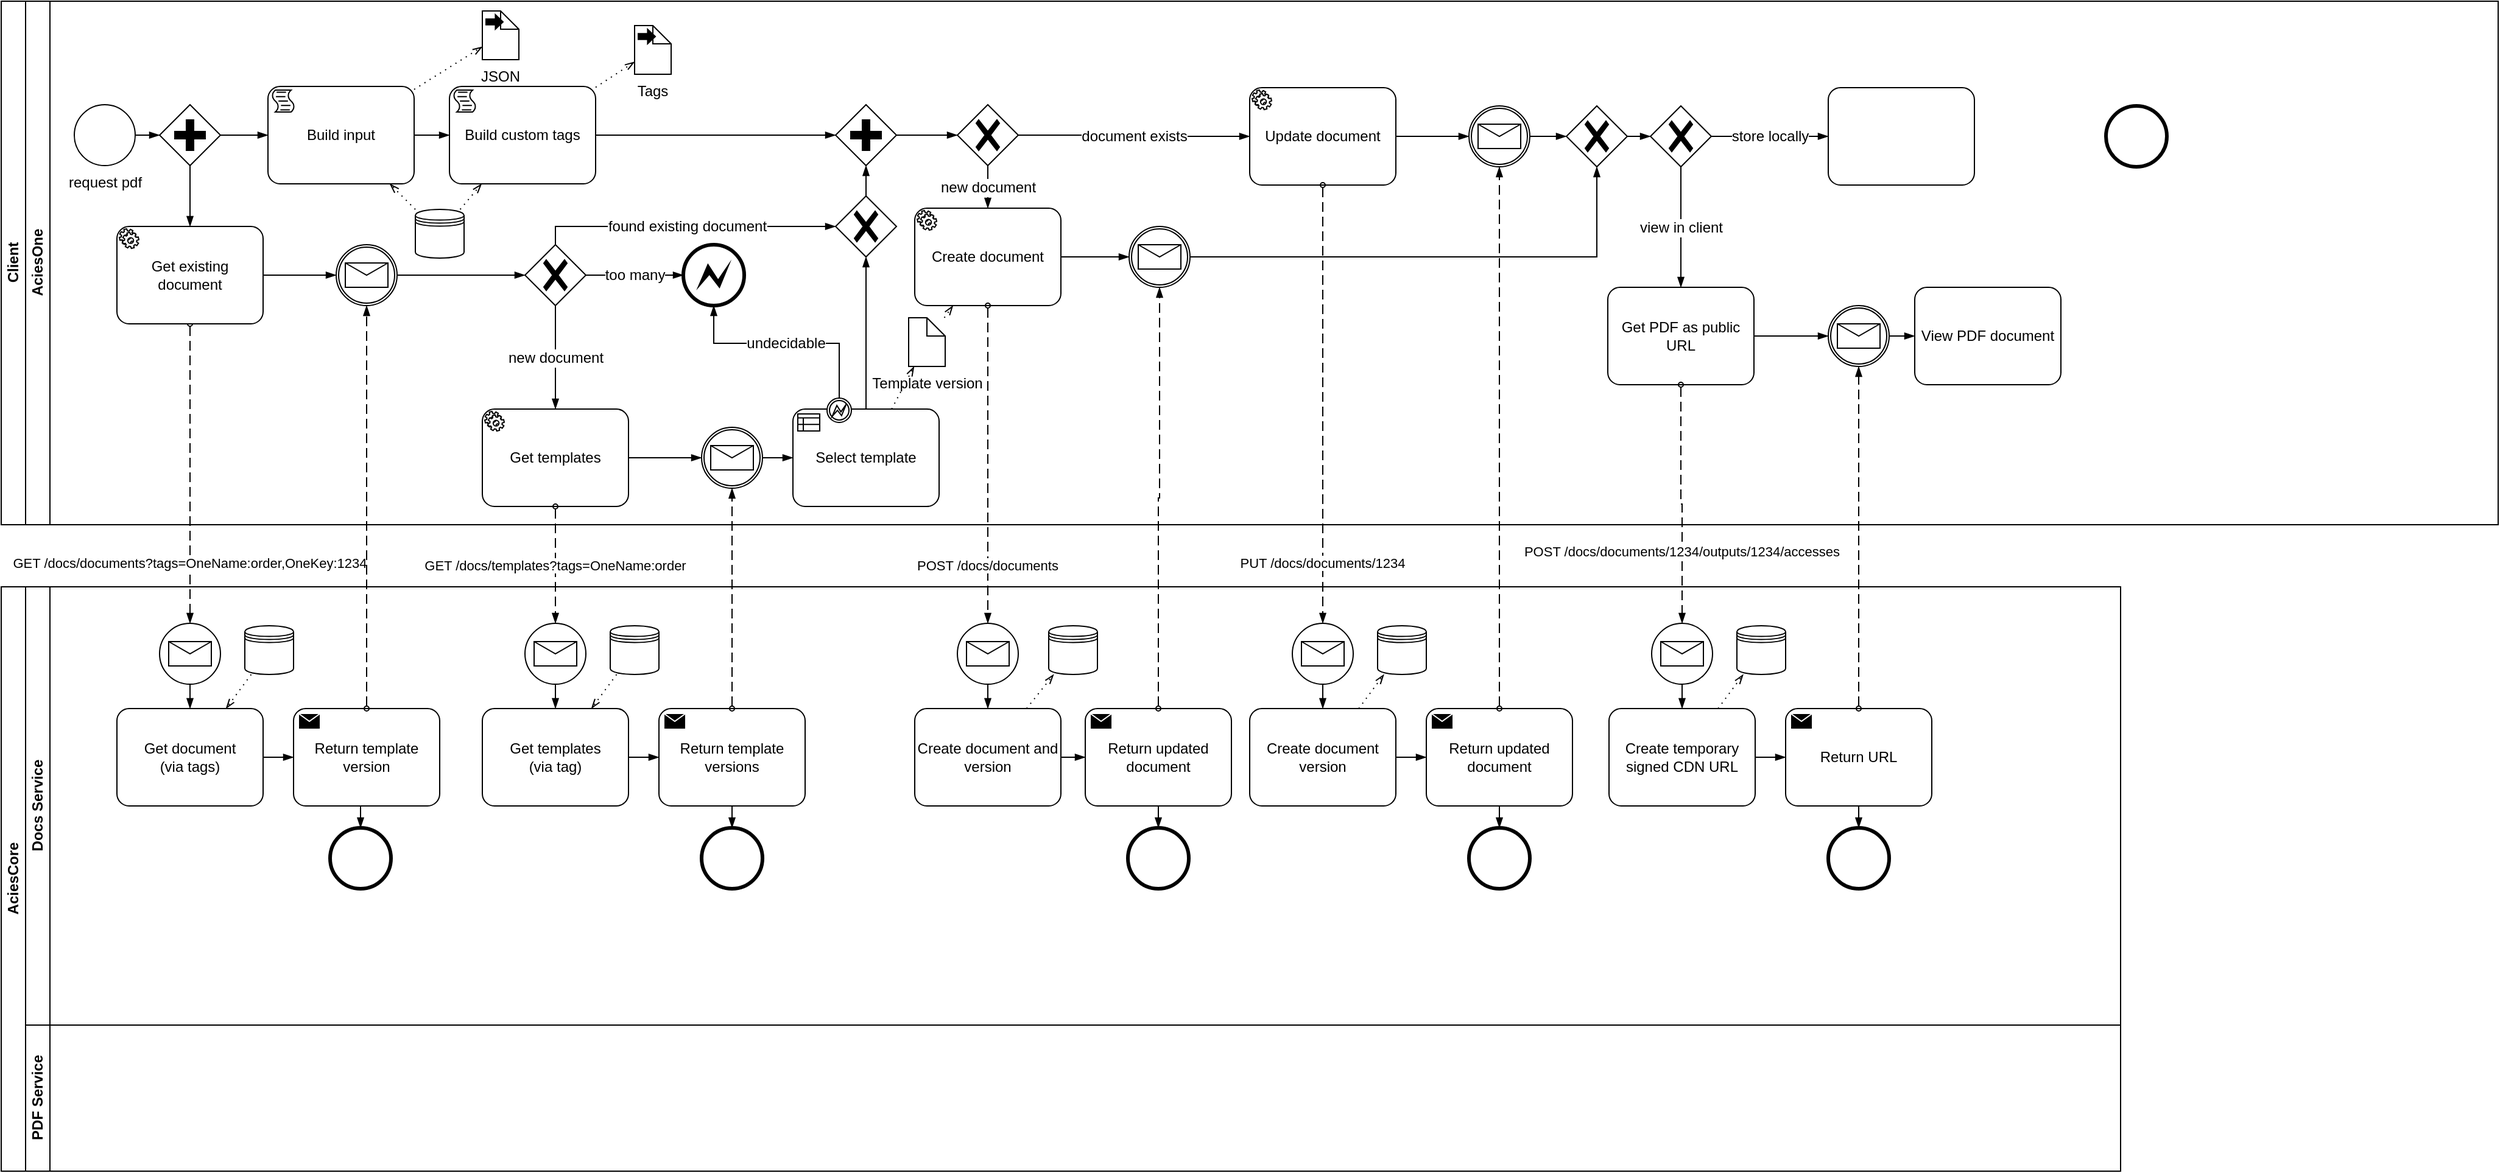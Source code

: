 <mxfile version="18.1.3" type="device"><diagram id="cOlRWntVWW5XGhyF84mM" name="Page-1"><mxGraphModel dx="823" dy="559" grid="1" gridSize="10" guides="1" tooltips="1" connect="1" arrows="1" fold="1" page="1" pageScale="1" pageWidth="1169" pageHeight="827" math="0" shadow="0"><root><mxCell id="0"/><mxCell id="1" parent="0"/><mxCell id="kASShhRzjXBNHO2ODLnz-1" value="Client" style="swimlane;html=1;childLayout=stackLayout;resizeParent=1;resizeParentMax=0;horizontal=0;startSize=20;horizontalStack=0;" parent="1" vertex="1"><mxGeometry x="160" y="29" width="2050" height="430" as="geometry"/></mxCell><mxCell id="kASShhRzjXBNHO2ODLnz-2" value="AciesOne" style="swimlane;html=1;startSize=20;horizontal=0;" parent="kASShhRzjXBNHO2ODLnz-1" vertex="1"><mxGeometry x="20" width="2030" height="430" as="geometry"/></mxCell><mxCell id="kASShhRzjXBNHO2ODLnz-5" value="request pdf" style="points=[[0.145,0.145,0],[0.5,0,0],[0.855,0.145,0],[1,0.5,0],[0.855,0.855,0],[0.5,1,0],[0.145,0.855,0],[0,0.5,0]];shape=mxgraph.bpmn.event;html=1;verticalLabelPosition=bottom;labelBackgroundColor=#ffffff;verticalAlign=top;align=center;perimeter=ellipsePerimeter;outlineConnect=0;aspect=fixed;outline=standard;symbol=general;" parent="kASShhRzjXBNHO2ODLnz-2" vertex="1"><mxGeometry x="40" y="85" width="50" height="50" as="geometry"/></mxCell><mxCell id="kASShhRzjXBNHO2ODLnz-6" value="Build input" style="points=[[0.25,0,0],[0.5,0,0],[0.75,0,0],[1,0.25,0],[1,0.5,0],[1,0.75,0],[0.75,1,0],[0.5,1,0],[0.25,1,0],[0,0.75,0],[0,0.5,0],[0,0.25,0]];shape=mxgraph.bpmn.task;whiteSpace=wrap;rectStyle=rounded;size=10;taskMarker=script;fontFamily=Helvetica;fontSize=12;fontColor=default;align=center;strokeColor=default;fillColor=default;" parent="kASShhRzjXBNHO2ODLnz-2" vertex="1"><mxGeometry x="199" y="70" width="120" height="80" as="geometry"/></mxCell><mxCell id="kASShhRzjXBNHO2ODLnz-7" value="" style="edgeStyle=elbowEdgeStyle;fontSize=12;html=1;endArrow=blockThin;endFill=1;rounded=0;" parent="kASShhRzjXBNHO2ODLnz-2" source="kASShhRzjXBNHO2ODLnz-5" target="kASShhRzjXBNHO2ODLnz-13" edge="1"><mxGeometry width="160" relative="1" as="geometry"><mxPoint x="250" y="200" as="sourcePoint"/><mxPoint x="410" y="200" as="targetPoint"/></mxGeometry></mxCell><mxCell id="kASShhRzjXBNHO2ODLnz-8" value="" style="shape=datastore;whiteSpace=wrap;html=1;labelPosition=center;verticalLabelPosition=bottom;align=center;verticalAlign=top;aspect=fixed;" parent="kASShhRzjXBNHO2ODLnz-2" vertex="1"><mxGeometry x="320" y="171" width="40" height="40" as="geometry"/></mxCell><mxCell id="kASShhRzjXBNHO2ODLnz-9" value="" style="fontSize=12;html=1;endFill=0;startFill=0;endSize=6;startSize=6;dashed=1;dashPattern=1 4;endArrow=openThin;startArrow=none;rounded=0;" parent="kASShhRzjXBNHO2ODLnz-2" source="kASShhRzjXBNHO2ODLnz-8" target="kASShhRzjXBNHO2ODLnz-6" edge="1"><mxGeometry width="160" relative="1" as="geometry"><mxPoint x="390" y="150" as="sourcePoint"/><mxPoint x="550" y="150" as="targetPoint"/></mxGeometry></mxCell><mxCell id="kASShhRzjXBNHO2ODLnz-10" value="JSON" style="shape=mxgraph.bpmn.data;labelPosition=center;verticalLabelPosition=bottom;align=center;verticalAlign=top;whiteSpace=wrap;size=15;html=1;bpmnTransferType=output;fontFamily=Helvetica;fontSize=12;fontColor=default;strokeColor=default;fillColor=default;" parent="kASShhRzjXBNHO2ODLnz-2" vertex="1"><mxGeometry x="375" y="8" width="30" height="40" as="geometry"/></mxCell><mxCell id="kASShhRzjXBNHO2ODLnz-11" value="" style="fontSize=12;html=1;endFill=0;startFill=0;endSize=6;startSize=6;dashed=1;dashPattern=1 4;endArrow=openThin;startArrow=none;rounded=0;" parent="kASShhRzjXBNHO2ODLnz-2" source="kASShhRzjXBNHO2ODLnz-6" target="kASShhRzjXBNHO2ODLnz-10" edge="1"><mxGeometry width="160" relative="1" as="geometry"><mxPoint x="390" y="150" as="sourcePoint"/><mxPoint x="550" y="150" as="targetPoint"/></mxGeometry></mxCell><mxCell id="kASShhRzjXBNHO2ODLnz-13" value="" style="points=[[0.25,0.25,0],[0.5,0,0],[0.75,0.25,0],[1,0.5,0],[0.75,0.75,0],[0.5,1,0],[0.25,0.75,0],[0,0.5,0]];shape=mxgraph.bpmn.gateway2;html=1;verticalLabelPosition=bottom;labelBackgroundColor=#ffffff;verticalAlign=top;align=center;perimeter=rhombusPerimeter;outlineConnect=0;outline=none;symbol=none;gwType=parallel;" parent="kASShhRzjXBNHO2ODLnz-2" vertex="1"><mxGeometry x="110" y="85" width="50" height="50" as="geometry"/></mxCell><mxCell id="kASShhRzjXBNHO2ODLnz-14" value="" style="edgeStyle=elbowEdgeStyle;fontSize=12;html=1;endArrow=blockThin;endFill=1;rounded=0;" parent="kASShhRzjXBNHO2ODLnz-2" source="kASShhRzjXBNHO2ODLnz-13" target="kASShhRzjXBNHO2ODLnz-6" edge="1"><mxGeometry width="160" relative="1" as="geometry"><mxPoint x="250" y="200" as="sourcePoint"/><mxPoint x="410" y="200" as="targetPoint"/></mxGeometry></mxCell><mxCell id="kASShhRzjXBNHO2ODLnz-25" value="" style="points=[[0.145,0.145,0],[0.5,0,0],[0.855,0.145,0],[1,0.5,0],[0.855,0.855,0],[0.5,1,0],[0.145,0.855,0],[0,0.5,0]];shape=mxgraph.bpmn.event;html=1;verticalLabelPosition=bottom;labelBackgroundColor=#ffffff;verticalAlign=top;align=center;perimeter=ellipsePerimeter;outlineConnect=0;aspect=fixed;outline=catching;symbol=message;" parent="kASShhRzjXBNHO2ODLnz-2" vertex="1"><mxGeometry x="255" y="200" width="50" height="50" as="geometry"/></mxCell><mxCell id="kASShhRzjXBNHO2ODLnz-38" value="" style="points=[[0.25,0.25,0],[0.5,0,0],[0.75,0.25,0],[1,0.5,0],[0.75,0.75,0],[0.5,1,0],[0.25,0.75,0],[0,0.5,0]];shape=mxgraph.bpmn.gateway2;html=1;verticalLabelPosition=bottom;labelBackgroundColor=#ffffff;verticalAlign=top;align=center;perimeter=rhombusPerimeter;outlineConnect=0;outline=none;symbol=none;gwType=parallel;" parent="kASShhRzjXBNHO2ODLnz-2" vertex="1"><mxGeometry x="665" y="85" width="50" height="50" as="geometry"/></mxCell><mxCell id="kASShhRzjXBNHO2ODLnz-39" value="" style="edgeStyle=orthogonalEdgeStyle;fontSize=12;html=1;endArrow=blockThin;endFill=1;rounded=0;elbow=vertical;" parent="kASShhRzjXBNHO2ODLnz-2" source="kASShhRzjXBNHO2ODLnz-6" target="_OcBXgJygj_QLz_-071C-1" edge="1"><mxGeometry width="160" relative="1" as="geometry"><mxPoint x="249" y="150" as="sourcePoint"/><mxPoint x="409" y="150" as="targetPoint"/></mxGeometry></mxCell><mxCell id="kASShhRzjXBNHO2ODLnz-40" value="" style="edgeStyle=orthogonalEdgeStyle;fontSize=12;html=1;endArrow=blockThin;endFill=1;rounded=0;elbow=vertical;" parent="kASShhRzjXBNHO2ODLnz-2" source="kASShhRzjXBNHO2ODLnz-25" target="kASShhRzjXBNHO2ODLnz-119" edge="1"><mxGeometry width="160" relative="1" as="geometry"><mxPoint x="280" y="155" as="sourcePoint"/><mxPoint x="440" y="155" as="targetPoint"/></mxGeometry></mxCell><mxCell id="kASShhRzjXBNHO2ODLnz-41" value="Create document" style="points=[[0.25,0,0],[0.5,0,0],[0.75,0,0],[1,0.25,0],[1,0.5,0],[1,0.75,0],[0.75,1,0],[0.5,1,0],[0.25,1,0],[0,0.75,0],[0,0.5,0],[0,0.25,0]];shape=mxgraph.bpmn.task;whiteSpace=wrap;rectStyle=rounded;size=10;taskMarker=service;fontFamily=Helvetica;fontSize=12;fontColor=default;align=center;strokeColor=default;fillColor=default;" parent="kASShhRzjXBNHO2ODLnz-2" vertex="1"><mxGeometry x="730" y="170" width="120" height="80" as="geometry"/></mxCell><mxCell id="kASShhRzjXBNHO2ODLnz-56" value="" style="points=[[0.145,0.145,0],[0.5,0,0],[0.855,0.145,0],[1,0.5,0],[0.855,0.855,0],[0.5,1,0],[0.145,0.855,0],[0,0.5,0]];shape=mxgraph.bpmn.event;html=1;verticalLabelPosition=bottom;labelBackgroundColor=#ffffff;verticalAlign=top;align=center;perimeter=ellipsePerimeter;outlineConnect=0;aspect=fixed;outline=catching;symbol=message;" parent="kASShhRzjXBNHO2ODLnz-2" vertex="1"><mxGeometry x="906" y="185" width="50" height="50" as="geometry"/></mxCell><mxCell id="kASShhRzjXBNHO2ODLnz-57" value="" style="edgeStyle=orthogonalEdgeStyle;fontSize=12;html=1;endArrow=blockThin;endFill=1;rounded=0;elbow=vertical;" parent="kASShhRzjXBNHO2ODLnz-2" source="kASShhRzjXBNHO2ODLnz-41" target="kASShhRzjXBNHO2ODLnz-56" edge="1"><mxGeometry width="160" relative="1" as="geometry"><mxPoint x="814" y="150" as="sourcePoint"/><mxPoint x="974" y="150" as="targetPoint"/></mxGeometry></mxCell><mxCell id="kASShhRzjXBNHO2ODLnz-42" value="" style="edgeStyle=orthogonalEdgeStyle;fontSize=12;html=1;endArrow=blockThin;endFill=1;rounded=0;elbow=vertical;" parent="kASShhRzjXBNHO2ODLnz-2" source="kASShhRzjXBNHO2ODLnz-38" target="kASShhRzjXBNHO2ODLnz-146" edge="1"><mxGeometry width="160" relative="1" as="geometry"><mxPoint x="907" y="110" as="sourcePoint"/><mxPoint x="837" y="110" as="targetPoint"/></mxGeometry></mxCell><mxCell id="kASShhRzjXBNHO2ODLnz-118" value="Get templates" style="points=[[0.25,0,0],[0.5,0,0],[0.75,0,0],[1,0.25,0],[1,0.5,0],[1,0.75,0],[0.75,1,0],[0.5,1,0],[0.25,1,0],[0,0.75,0],[0,0.5,0],[0,0.25,0]];shape=mxgraph.bpmn.task;whiteSpace=wrap;rectStyle=rounded;size=10;taskMarker=service;fontFamily=Helvetica;fontSize=12;fontColor=default;align=center;strokeColor=default;fillColor=default;" parent="kASShhRzjXBNHO2ODLnz-2" vertex="1"><mxGeometry x="375" y="335" width="120" height="80" as="geometry"/></mxCell><mxCell id="kASShhRzjXBNHO2ODLnz-119" value="" style="points=[[0.25,0.25,0],[0.5,0,0],[0.75,0.25,0],[1,0.5,0],[0.75,0.75,0],[0.5,1,0],[0.25,0.75,0],[0,0.5,0]];shape=mxgraph.bpmn.gateway2;html=1;verticalLabelPosition=bottom;labelBackgroundColor=#ffffff;verticalAlign=top;align=center;perimeter=rhombusPerimeter;outlineConnect=0;outline=none;symbol=none;gwType=exclusive;fontFamily=Helvetica;fontSize=12;fontColor=default;strokeColor=default;fillColor=default;" parent="kASShhRzjXBNHO2ODLnz-2" vertex="1"><mxGeometry x="410" y="200" width="50" height="50" as="geometry"/></mxCell><mxCell id="kASShhRzjXBNHO2ODLnz-120" value="" style="points=[[0.145,0.145,0],[0.5,0,0],[0.855,0.145,0],[1,0.5,0],[0.855,0.855,0],[0.5,1,0],[0.145,0.855,0],[0,0.5,0]];shape=mxgraph.bpmn.event;html=1;verticalLabelPosition=bottom;labelBackgroundColor=#ffffff;verticalAlign=top;align=center;perimeter=ellipsePerimeter;outlineConnect=0;aspect=fixed;outline=end;symbol=error;" parent="kASShhRzjXBNHO2ODLnz-2" vertex="1"><mxGeometry x="540" y="200" width="50" height="50" as="geometry"/></mxCell><mxCell id="kASShhRzjXBNHO2ODLnz-121" value="too many" style="edgeStyle=orthogonalEdgeStyle;fontSize=12;html=1;endArrow=blockThin;endFill=1;rounded=0;elbow=vertical;" parent="kASShhRzjXBNHO2ODLnz-2" source="kASShhRzjXBNHO2ODLnz-119" target="kASShhRzjXBNHO2ODLnz-120" edge="1"><mxGeometry width="160" relative="1" as="geometry"><mxPoint x="221" y="155" as="sourcePoint"/><mxPoint x="376" y="176" as="targetPoint"/></mxGeometry></mxCell><mxCell id="kASShhRzjXBNHO2ODLnz-122" value="new document" style="edgeStyle=orthogonalEdgeStyle;fontSize=12;html=1;endArrow=blockThin;endFill=1;rounded=0;elbow=vertical;" parent="kASShhRzjXBNHO2ODLnz-2" source="kASShhRzjXBNHO2ODLnz-119" target="kASShhRzjXBNHO2ODLnz-118" edge="1"><mxGeometry width="160" relative="1" as="geometry"><mxPoint x="96" y="175" as="sourcePoint"/><mxPoint x="256" y="175" as="targetPoint"/></mxGeometry></mxCell><mxCell id="kASShhRzjXBNHO2ODLnz-124" value="" style="points=[[0.145,0.145,0],[0.5,0,0],[0.855,0.145,0],[1,0.5,0],[0.855,0.855,0],[0.5,1,0],[0.145,0.855,0],[0,0.5,0]];shape=mxgraph.bpmn.event;html=1;verticalLabelPosition=bottom;labelBackgroundColor=#ffffff;verticalAlign=top;align=center;perimeter=ellipsePerimeter;outlineConnect=0;aspect=fixed;outline=catching;symbol=message;" parent="kASShhRzjXBNHO2ODLnz-2" vertex="1"><mxGeometry x="555" y="350" width="50" height="50" as="geometry"/></mxCell><mxCell id="kASShhRzjXBNHO2ODLnz-125" value="" style="edgeStyle=elbowEdgeStyle;fontSize=12;html=1;endArrow=blockThin;endFill=1;rounded=0;" parent="kASShhRzjXBNHO2ODLnz-2" source="kASShhRzjXBNHO2ODLnz-118" target="kASShhRzjXBNHO2ODLnz-124" edge="1"><mxGeometry width="160" relative="1" as="geometry"><mxPoint x="70" y="245" as="sourcePoint"/><mxPoint x="230" y="245" as="targetPoint"/></mxGeometry></mxCell><mxCell id="kASShhRzjXBNHO2ODLnz-127" value="found existing document" style="edgeStyle=orthogonalEdgeStyle;fontSize=12;html=1;endArrow=blockThin;endFill=1;rounded=0;" parent="kASShhRzjXBNHO2ODLnz-2" source="kASShhRzjXBNHO2ODLnz-119" target="kASShhRzjXBNHO2ODLnz-128" edge="1"><mxGeometry width="160" relative="1" as="geometry"><mxPoint x="661" y="304" as="sourcePoint"/><mxPoint x="475.0" y="300" as="targetPoint"/><Array as="points"><mxPoint x="435" y="185"/></Array></mxGeometry></mxCell><mxCell id="kASShhRzjXBNHO2ODLnz-128" value="" style="points=[[0.25,0.25,0],[0.5,0,0],[0.75,0.25,0],[1,0.5,0],[0.75,0.75,0],[0.5,1,0],[0.25,0.75,0],[0,0.5,0]];shape=mxgraph.bpmn.gateway2;html=1;verticalLabelPosition=bottom;labelBackgroundColor=#ffffff;verticalAlign=top;align=center;perimeter=rhombusPerimeter;outlineConnect=0;outline=none;symbol=none;gwType=exclusive;fontFamily=Helvetica;fontSize=12;fontColor=default;strokeColor=default;fillColor=default;" parent="kASShhRzjXBNHO2ODLnz-2" vertex="1"><mxGeometry x="665" y="160" width="50" height="50" as="geometry"/></mxCell><mxCell id="kASShhRzjXBNHO2ODLnz-145" value="" style="edgeStyle=orthogonalEdgeStyle;fontSize=12;html=1;endArrow=blockThin;endFill=1;rounded=0;elbow=vertical;" parent="kASShhRzjXBNHO2ODLnz-2" source="kASShhRzjXBNHO2ODLnz-128" target="kASShhRzjXBNHO2ODLnz-38" edge="1"><mxGeometry width="160" relative="1" as="geometry"><mxPoint x="178" y="150" as="sourcePoint"/><mxPoint x="338" y="150" as="targetPoint"/></mxGeometry></mxCell><mxCell id="kASShhRzjXBNHO2ODLnz-146" value="" style="points=[[0.25,0.25,0],[0.5,0,0],[0.75,0.25,0],[1,0.5,0],[0.75,0.75,0],[0.5,1,0],[0.25,0.75,0],[0,0.5,0]];shape=mxgraph.bpmn.gateway2;html=1;verticalLabelPosition=bottom;labelBackgroundColor=#ffffff;verticalAlign=top;align=center;perimeter=rhombusPerimeter;outlineConnect=0;outline=none;symbol=none;gwType=exclusive;fontFamily=Helvetica;fontSize=12;fontColor=default;strokeColor=default;fillColor=default;" parent="kASShhRzjXBNHO2ODLnz-2" vertex="1"><mxGeometry x="765" y="85" width="50" height="50" as="geometry"/></mxCell><mxCell id="kASShhRzjXBNHO2ODLnz-147" value="new document" style="edgeStyle=orthogonalEdgeStyle;fontSize=12;html=1;endArrow=blockThin;endFill=1;rounded=0;elbow=vertical;" parent="kASShhRzjXBNHO2ODLnz-2" source="kASShhRzjXBNHO2ODLnz-146" target="kASShhRzjXBNHO2ODLnz-41" edge="1"><mxGeometry width="160" relative="1" as="geometry"><mxPoint x="857" y="110" as="sourcePoint"/><mxPoint x="787" y="110" as="targetPoint"/></mxGeometry></mxCell><mxCell id="kASShhRzjXBNHO2ODLnz-148" value="Update document" style="points=[[0.25,0,0],[0.5,0,0],[0.75,0,0],[1,0.25,0],[1,0.5,0],[1,0.75,0],[0.75,1,0],[0.5,1,0],[0.25,1,0],[0,0.75,0],[0,0.5,0],[0,0.25,0]];shape=mxgraph.bpmn.task;whiteSpace=wrap;rectStyle=rounded;size=10;taskMarker=service;fontFamily=Helvetica;fontSize=12;fontColor=default;align=center;strokeColor=default;fillColor=default;" parent="kASShhRzjXBNHO2ODLnz-2" vertex="1"><mxGeometry x="1005" y="71" width="120" height="80" as="geometry"/></mxCell><mxCell id="kASShhRzjXBNHO2ODLnz-149" value="document exists" style="edgeStyle=orthogonalEdgeStyle;fontSize=12;html=1;endArrow=blockThin;endFill=1;rounded=0;elbow=vertical;" parent="kASShhRzjXBNHO2ODLnz-2" source="kASShhRzjXBNHO2ODLnz-146" target="kASShhRzjXBNHO2ODLnz-148" edge="1"><mxGeometry width="160" relative="1" as="geometry"><mxPoint x="857" y="110" as="sourcePoint"/><mxPoint x="787" y="110" as="targetPoint"/></mxGeometry></mxCell><mxCell id="kASShhRzjXBNHO2ODLnz-150" value="" style="points=[[0.145,0.145,0],[0.5,0,0],[0.855,0.145,0],[1,0.5,0],[0.855,0.855,0],[0.5,1,0],[0.145,0.855,0],[0,0.5,0]];shape=mxgraph.bpmn.event;html=1;verticalLabelPosition=bottom;labelBackgroundColor=#ffffff;verticalAlign=top;align=center;perimeter=ellipsePerimeter;outlineConnect=0;aspect=fixed;outline=catching;symbol=message;" parent="kASShhRzjXBNHO2ODLnz-2" vertex="1"><mxGeometry x="1185" y="86" width="50" height="50" as="geometry"/></mxCell><mxCell id="kASShhRzjXBNHO2ODLnz-151" value="" style="edgeStyle=orthogonalEdgeStyle;fontSize=12;html=1;endArrow=blockThin;endFill=1;rounded=0;elbow=vertical;" parent="kASShhRzjXBNHO2ODLnz-2" source="kASShhRzjXBNHO2ODLnz-148" target="kASShhRzjXBNHO2ODLnz-150" edge="1"><mxGeometry width="160" relative="1" as="geometry"><mxPoint x="814" y="150" as="sourcePoint"/><mxPoint x="974" y="150" as="targetPoint"/></mxGeometry></mxCell><mxCell id="kASShhRzjXBNHO2ODLnz-152" value="" style="points=[[0.25,0.25,0],[0.5,0,0],[0.75,0.25,0],[1,0.5,0],[0.75,0.75,0],[0.5,1,0],[0.25,0.75,0],[0,0.5,0]];shape=mxgraph.bpmn.gateway2;html=1;verticalLabelPosition=bottom;labelBackgroundColor=#ffffff;verticalAlign=top;align=center;perimeter=rhombusPerimeter;outlineConnect=0;outline=none;symbol=none;gwType=exclusive;fontFamily=Helvetica;fontSize=12;fontColor=default;strokeColor=default;fillColor=default;" parent="kASShhRzjXBNHO2ODLnz-2" vertex="1"><mxGeometry x="1265" y="86" width="50" height="50" as="geometry"/></mxCell><mxCell id="kASShhRzjXBNHO2ODLnz-153" value="" style="edgeStyle=orthogonalEdgeStyle;fontSize=12;html=1;endArrow=blockThin;endFill=1;rounded=0;elbow=vertical;" parent="kASShhRzjXBNHO2ODLnz-2" source="kASShhRzjXBNHO2ODLnz-150" target="kASShhRzjXBNHO2ODLnz-152" edge="1"><mxGeometry width="160" relative="1" as="geometry"><mxPoint x="639" y="150" as="sourcePoint"/><mxPoint x="799" y="150" as="targetPoint"/></mxGeometry></mxCell><mxCell id="kASShhRzjXBNHO2ODLnz-154" value="" style="edgeStyle=orthogonalEdgeStyle;fontSize=12;html=1;endArrow=blockThin;endFill=1;rounded=0;elbow=vertical;" parent="kASShhRzjXBNHO2ODLnz-2" source="kASShhRzjXBNHO2ODLnz-56" target="kASShhRzjXBNHO2ODLnz-152" edge="1"><mxGeometry width="160" relative="1" as="geometry"><mxPoint x="814" y="150" as="sourcePoint"/><mxPoint x="974" y="150" as="targetPoint"/></mxGeometry></mxCell><mxCell id="kASShhRzjXBNHO2ODLnz-155" value="" style="points=[[0.145,0.145,0],[0.5,0,0],[0.855,0.145,0],[1,0.5,0],[0.855,0.855,0],[0.5,1,0],[0.145,0.855,0],[0,0.5,0]];shape=mxgraph.bpmn.event;html=1;verticalLabelPosition=bottom;labelBackgroundColor=#ffffff;verticalAlign=top;align=center;perimeter=ellipsePerimeter;outlineConnect=0;aspect=fixed;outline=end;symbol=terminate2;" parent="kASShhRzjXBNHO2ODLnz-2" vertex="1"><mxGeometry x="1708" y="86" width="50" height="50" as="geometry"/></mxCell><mxCell id="_OcBXgJygj_QLz_-071C-1" value="Build custom tags" style="points=[[0.25,0,0],[0.5,0,0],[0.75,0,0],[1,0.25,0],[1,0.5,0],[1,0.75,0],[0.75,1,0],[0.5,1,0],[0.25,1,0],[0,0.75,0],[0,0.5,0],[0,0.25,0]];shape=mxgraph.bpmn.task;whiteSpace=wrap;rectStyle=rounded;size=10;taskMarker=script;fontFamily=Helvetica;fontSize=12;fontColor=default;align=center;strokeColor=default;fillColor=default;" vertex="1" parent="kASShhRzjXBNHO2ODLnz-2"><mxGeometry x="348" y="70" width="120" height="80" as="geometry"/></mxCell><mxCell id="_OcBXgJygj_QLz_-071C-3" value="" style="edgeStyle=orthogonalEdgeStyle;fontSize=12;html=1;endArrow=blockThin;endFill=1;rounded=0;elbow=vertical;" edge="1" parent="kASShhRzjXBNHO2ODLnz-2" source="_OcBXgJygj_QLz_-071C-1" target="kASShhRzjXBNHO2ODLnz-38"><mxGeometry width="160" relative="1" as="geometry"><mxPoint x="418.0" y="110.0" as="sourcePoint"/><mxPoint x="360" y="150" as="targetPoint"/></mxGeometry></mxCell><mxCell id="_OcBXgJygj_QLz_-071C-4" value="Tags" style="shape=mxgraph.bpmn.data;labelPosition=center;verticalLabelPosition=bottom;align=center;verticalAlign=top;whiteSpace=wrap;size=15;html=1;bpmnTransferType=output;fontFamily=Helvetica;fontSize=12;fontColor=default;strokeColor=default;fillColor=default;" vertex="1" parent="kASShhRzjXBNHO2ODLnz-2"><mxGeometry x="500" y="20" width="30" height="40" as="geometry"/></mxCell><mxCell id="_OcBXgJygj_QLz_-071C-5" value="" style="fontSize=12;html=1;endFill=0;startFill=0;endSize=6;startSize=6;dashed=1;dashPattern=1 4;endArrow=openThin;startArrow=none;rounded=0;" edge="1" parent="kASShhRzjXBNHO2ODLnz-2" source="_OcBXgJygj_QLz_-071C-13" target="_OcBXgJygj_QLz_-071C-10"><mxGeometry width="160" relative="1" as="geometry"><mxPoint x="340" y="150" as="sourcePoint"/><mxPoint x="500" y="150" as="targetPoint"/></mxGeometry></mxCell><mxCell id="_OcBXgJygj_QLz_-071C-6" value="" style="fontSize=12;html=1;endFill=0;startFill=0;endSize=6;startSize=6;dashed=1;dashPattern=1 4;endArrow=openThin;startArrow=none;rounded=0;" edge="1" parent="kASShhRzjXBNHO2ODLnz-2" source="kASShhRzjXBNHO2ODLnz-8" target="_OcBXgJygj_QLz_-071C-1"><mxGeometry width="160" relative="1" as="geometry"><mxPoint x="390" y="150" as="sourcePoint"/><mxPoint x="550" y="150" as="targetPoint"/></mxGeometry></mxCell><mxCell id="_OcBXgJygj_QLz_-071C-10" value="Template version" style="shape=mxgraph.bpmn.data;labelPosition=center;verticalLabelPosition=bottom;align=center;verticalAlign=top;size=15;html=1;fontFamily=Helvetica;fontSize=12;fontColor=default;strokeColor=default;fillColor=default;" vertex="1" parent="kASShhRzjXBNHO2ODLnz-2"><mxGeometry x="725" y="260" width="30" height="40" as="geometry"/></mxCell><mxCell id="_OcBXgJygj_QLz_-071C-11" value="" style="fontSize=12;html=1;endFill=0;startFill=0;endSize=6;startSize=6;dashed=1;dashPattern=1 4;endArrow=openThin;startArrow=none;rounded=0;" edge="1" parent="kASShhRzjXBNHO2ODLnz-2" source="_OcBXgJygj_QLz_-071C-10" target="kASShhRzjXBNHO2ODLnz-41"><mxGeometry width="160" relative="1" as="geometry"><mxPoint x="430" y="150" as="sourcePoint"/><mxPoint x="590" y="150" as="targetPoint"/></mxGeometry></mxCell><mxCell id="_OcBXgJygj_QLz_-071C-12" value="" style="fontSize=12;html=1;endFill=0;startFill=0;endSize=6;startSize=6;dashed=1;dashPattern=1 4;endArrow=openThin;startArrow=none;rounded=0;" edge="1" parent="kASShhRzjXBNHO2ODLnz-2" source="_OcBXgJygj_QLz_-071C-1" target="_OcBXgJygj_QLz_-071C-4"><mxGeometry width="160" relative="1" as="geometry"><mxPoint x="390" y="150" as="sourcePoint"/><mxPoint x="550" y="150" as="targetPoint"/></mxGeometry></mxCell><mxCell id="kASShhRzjXBNHO2ODLnz-134" value="" style="edgeStyle=elbowEdgeStyle;fontSize=12;html=1;endArrow=blockThin;endFill=1;rounded=0;" parent="kASShhRzjXBNHO2ODLnz-2" source="kASShhRzjXBNHO2ODLnz-124" target="_OcBXgJygj_QLz_-071C-13" edge="1"><mxGeometry width="160" relative="1" as="geometry"><mxPoint x="142" y="205" as="sourcePoint"/><mxPoint x="-18" y="205" as="targetPoint"/></mxGeometry></mxCell><mxCell id="_OcBXgJygj_QLz_-071C-14" value="" style="edgeStyle=elbowEdgeStyle;fontSize=12;html=1;endArrow=blockThin;endFill=1;rounded=0;elbow=vertical;" edge="1" parent="kASShhRzjXBNHO2ODLnz-2" source="_OcBXgJygj_QLz_-071C-13" target="kASShhRzjXBNHO2ODLnz-128"><mxGeometry width="160" relative="1" as="geometry"><mxPoint x="142" y="205" as="sourcePoint"/><mxPoint x="-18" y="205" as="targetPoint"/></mxGeometry></mxCell><mxCell id="_OcBXgJygj_QLz_-071C-13" value="Select template" style="points=[[0.25,0,0],[0.5,0,0],[0.75,0,0],[1,0.25,0],[1,0.5,0],[1,0.75,0],[0.75,1,0],[0.5,1,0],[0.25,1,0],[0,0.75,0],[0,0.5,0],[0,0.25,0]];shape=mxgraph.bpmn.task;whiteSpace=wrap;rectStyle=rounded;size=10;taskMarker=businessRule;fontFamily=Helvetica;fontSize=12;fontColor=default;align=center;strokeColor=default;fillColor=default;" vertex="1" parent="kASShhRzjXBNHO2ODLnz-2"><mxGeometry x="630" y="335" width="120" height="80" as="geometry"/></mxCell><mxCell id="_OcBXgJygj_QLz_-071C-18" value="" style="points=[[0.25,0,0],[0.5,0,0],[0.75,0,0],[1,0.25,0],[1,0.5,0],[1,0.75,0],[0.75,1,0],[0.5,1,0],[0.25,1,0],[0,0.75,0],[0,0.5,0],[0,0.25,0]];shape=mxgraph.bpmn.task;whiteSpace=wrap;rectStyle=rounded;size=10;taskMarker=abstract;" vertex="1" parent="kASShhRzjXBNHO2ODLnz-2"><mxGeometry x="1480" y="71" width="120" height="80" as="geometry"/></mxCell><mxCell id="kASShhRzjXBNHO2ODLnz-156" value="" style="edgeStyle=orthogonalEdgeStyle;fontSize=12;html=1;endArrow=blockThin;endFill=1;rounded=0;elbow=vertical;" parent="kASShhRzjXBNHO2ODLnz-2" source="kASShhRzjXBNHO2ODLnz-152" target="_OcBXgJygj_QLz_-071C-19" edge="1"><mxGeometry width="160" relative="1" as="geometry"><mxPoint x="639" y="150" as="sourcePoint"/><mxPoint x="799" y="150" as="targetPoint"/></mxGeometry></mxCell><mxCell id="_OcBXgJygj_QLz_-071C-19" value="" style="points=[[0.25,0.25,0],[0.5,0,0],[0.75,0.25,0],[1,0.5,0],[0.75,0.75,0],[0.5,1,0],[0.25,0.75,0],[0,0.5,0]];shape=mxgraph.bpmn.gateway2;html=1;verticalLabelPosition=bottom;labelBackgroundColor=#ffffff;verticalAlign=top;align=center;perimeter=rhombusPerimeter;outlineConnect=0;outline=none;symbol=none;gwType=exclusive;fontFamily=Helvetica;fontSize=12;fontColor=default;strokeColor=default;fillColor=default;" vertex="1" parent="kASShhRzjXBNHO2ODLnz-2"><mxGeometry x="1334" y="86" width="50" height="50" as="geometry"/></mxCell><mxCell id="_OcBXgJygj_QLz_-071C-20" value="store locally" style="edgeStyle=orthogonalEdgeStyle;fontSize=12;html=1;endArrow=blockThin;endFill=1;rounded=0;elbow=vertical;" edge="1" parent="kASShhRzjXBNHO2ODLnz-2" source="_OcBXgJygj_QLz_-071C-19" target="_OcBXgJygj_QLz_-071C-18"><mxGeometry width="160" relative="1" as="geometry"><mxPoint x="639" y="150" as="sourcePoint"/><mxPoint x="799" y="150" as="targetPoint"/></mxGeometry></mxCell><mxCell id="_OcBXgJygj_QLz_-071C-21" value="Get PDF as public URL" style="points=[[0.25,0,0],[0.5,0,0],[0.75,0,0],[1,0.25,0],[1,0.5,0],[1,0.75,0],[0.75,1,0],[0.5,1,0],[0.25,1,0],[0,0.75,0],[0,0.5,0],[0,0.25,0]];shape=mxgraph.bpmn.task;whiteSpace=wrap;rectStyle=rounded;size=10;taskMarker=abstract;" vertex="1" parent="kASShhRzjXBNHO2ODLnz-2"><mxGeometry x="1299" y="235" width="120" height="80" as="geometry"/></mxCell><mxCell id="_OcBXgJygj_QLz_-071C-22" value="view in client" style="edgeStyle=orthogonalEdgeStyle;fontSize=12;html=1;endArrow=blockThin;endFill=1;rounded=0;elbow=vertical;" edge="1" parent="kASShhRzjXBNHO2ODLnz-2" source="_OcBXgJygj_QLz_-071C-19" target="_OcBXgJygj_QLz_-071C-21"><mxGeometry width="160" relative="1" as="geometry"><mxPoint x="639" y="150" as="sourcePoint"/><mxPoint x="799" y="150" as="targetPoint"/></mxGeometry></mxCell><mxCell id="_OcBXgJygj_QLz_-071C-34" value="" style="points=[[0.145,0.145,0],[0.5,0,0],[0.855,0.145,0],[1,0.5,0],[0.855,0.855,0],[0.5,1,0],[0.145,0.855,0],[0,0.5,0]];shape=mxgraph.bpmn.event;html=1;verticalLabelPosition=bottom;labelBackgroundColor=#ffffff;verticalAlign=top;align=center;perimeter=ellipsePerimeter;outlineConnect=0;aspect=fixed;outline=catching;symbol=message;" vertex="1" parent="kASShhRzjXBNHO2ODLnz-2"><mxGeometry x="1480" y="250" width="50" height="50" as="geometry"/></mxCell><mxCell id="_OcBXgJygj_QLz_-071C-35" value="" style="edgeStyle=orthogonalEdgeStyle;fontSize=12;html=1;endArrow=blockThin;endFill=1;rounded=0;elbow=vertical;" edge="1" parent="kASShhRzjXBNHO2ODLnz-2" target="_OcBXgJygj_QLz_-071C-34" source="_OcBXgJygj_QLz_-071C-21"><mxGeometry width="160" relative="1" as="geometry"><mxPoint x="1440" y="276" as="sourcePoint"/><mxPoint x="1109" y="286" as="targetPoint"/></mxGeometry></mxCell><mxCell id="_OcBXgJygj_QLz_-071C-37" value="View PDF document" style="points=[[0.25,0,0],[0.5,0,0],[0.75,0,0],[1,0.25,0],[1,0.5,0],[1,0.75,0],[0.75,1,0],[0.5,1,0],[0.25,1,0],[0,0.75,0],[0,0.5,0],[0,0.25,0]];shape=mxgraph.bpmn.task;whiteSpace=wrap;rectStyle=rounded;size=10;taskMarker=abstract;" vertex="1" parent="kASShhRzjXBNHO2ODLnz-2"><mxGeometry x="1551" y="235" width="120" height="80" as="geometry"/></mxCell><mxCell id="_OcBXgJygj_QLz_-071C-38" value="" style="edgeStyle=orthogonalEdgeStyle;fontSize=12;html=1;endArrow=blockThin;endFill=1;rounded=0;elbow=vertical;" edge="1" parent="kASShhRzjXBNHO2ODLnz-2" source="_OcBXgJygj_QLz_-071C-34" target="_OcBXgJygj_QLz_-071C-37"><mxGeometry width="160" relative="1" as="geometry"><mxPoint x="1440" y="276" as="sourcePoint"/><mxPoint x="1109" y="286" as="targetPoint"/></mxGeometry></mxCell><mxCell id="kASShhRzjXBNHO2ODLnz-17" value="AciesCore" style="swimlane;html=1;childLayout=stackLayout;resizeParent=1;resizeParentMax=0;horizontal=0;startSize=20;horizontalStack=0;" parent="1" vertex="1"><mxGeometry x="160" y="510" width="1740" height="480" as="geometry"/></mxCell><mxCell id="kASShhRzjXBNHO2ODLnz-18" value="Docs Service" style="swimlane;html=1;startSize=20;horizontal=0;" parent="kASShhRzjXBNHO2ODLnz-17" vertex="1"><mxGeometry x="20" width="1720" height="360" as="geometry"/></mxCell><mxCell id="kASShhRzjXBNHO2ODLnz-21" value="" style="points=[[0.145,0.145,0],[0.5,0,0],[0.855,0.145,0],[1,0.5,0],[0.855,0.855,0],[0.5,1,0],[0.145,0.855,0],[0,0.5,0]];shape=mxgraph.bpmn.event;html=1;verticalLabelPosition=bottom;labelBackgroundColor=#ffffff;verticalAlign=top;align=center;perimeter=ellipsePerimeter;outlineConnect=0;aspect=fixed;outline=standard;symbol=message;" parent="kASShhRzjXBNHO2ODLnz-18" vertex="1"><mxGeometry x="410" y="30" width="50" height="50" as="geometry"/></mxCell><mxCell id="kASShhRzjXBNHO2ODLnz-27" value="Get templates&#10;(via tag)" style="points=[[0.25,0,0],[0.5,0,0],[0.75,0,0],[1,0.25,0],[1,0.5,0],[1,0.75,0],[0.75,1,0],[0.5,1,0],[0.25,1,0],[0,0.75,0],[0,0.5,0],[0,0.25,0]];shape=mxgraph.bpmn.task;whiteSpace=wrap;rectStyle=rounded;size=10;taskMarker=abstract;" parent="kASShhRzjXBNHO2ODLnz-18" vertex="1"><mxGeometry x="375" y="100" width="120" height="80" as="geometry"/></mxCell><mxCell id="kASShhRzjXBNHO2ODLnz-28" value="" style="edgeStyle=elbowEdgeStyle;fontSize=12;html=1;endArrow=blockThin;endFill=1;rounded=0;" parent="kASShhRzjXBNHO2ODLnz-18" source="kASShhRzjXBNHO2ODLnz-21" target="kASShhRzjXBNHO2ODLnz-27" edge="1"><mxGeometry width="160" relative="1" as="geometry"><mxPoint x="496" y="120" as="sourcePoint"/><mxPoint x="678" y="-200" as="targetPoint"/></mxGeometry></mxCell><mxCell id="kASShhRzjXBNHO2ODLnz-29" value="Return template versions" style="points=[[0.25,0,0],[0.5,0,0],[0.75,0,0],[1,0.25,0],[1,0.5,0],[1,0.75,0],[0.75,1,0],[0.5,1,0],[0.25,1,0],[0,0.75,0],[0,0.5,0],[0,0.25,0]];shape=mxgraph.bpmn.task;whiteSpace=wrap;rectStyle=rounded;size=10;taskMarker=send;fontFamily=Helvetica;fontSize=12;fontColor=default;align=center;strokeColor=default;fillColor=default;" parent="kASShhRzjXBNHO2ODLnz-18" vertex="1"><mxGeometry x="520" y="100" width="120" height="80" as="geometry"/></mxCell><mxCell id="kASShhRzjXBNHO2ODLnz-30" value="" style="edgeStyle=elbowEdgeStyle;fontSize=12;html=1;endArrow=blockThin;endFill=1;rounded=0;" parent="kASShhRzjXBNHO2ODLnz-18" source="kASShhRzjXBNHO2ODLnz-27" target="kASShhRzjXBNHO2ODLnz-29" edge="1"><mxGeometry width="160" relative="1" as="geometry"><mxPoint x="481" y="-262.5" as="sourcePoint"/><mxPoint x="641" y="-262.5" as="targetPoint"/></mxGeometry></mxCell><mxCell id="kASShhRzjXBNHO2ODLnz-31" value="" style="points=[[0.145,0.145,0],[0.5,0,0],[0.855,0.145,0],[1,0.5,0],[0.855,0.855,0],[0.5,1,0],[0.145,0.855,0],[0,0.5,0]];shape=mxgraph.bpmn.event;html=1;verticalLabelPosition=bottom;labelBackgroundColor=#ffffff;verticalAlign=top;align=center;perimeter=ellipsePerimeter;outlineConnect=0;aspect=fixed;outline=end;symbol=terminate2;" parent="kASShhRzjXBNHO2ODLnz-18" vertex="1"><mxGeometry x="555" y="198" width="50" height="50" as="geometry"/></mxCell><mxCell id="kASShhRzjXBNHO2ODLnz-34" value="" style="shape=datastore;whiteSpace=wrap;html=1;labelPosition=center;verticalLabelPosition=bottom;align=center;verticalAlign=top;aspect=fixed;" parent="kASShhRzjXBNHO2ODLnz-18" vertex="1"><mxGeometry x="480" y="32" width="40" height="40" as="geometry"/></mxCell><mxCell id="kASShhRzjXBNHO2ODLnz-35" value="" style="fontSize=12;html=1;endFill=0;startFill=0;endSize=6;startSize=6;dashed=1;dashPattern=1 4;endArrow=openThin;startArrow=none;rounded=0;" parent="kASShhRzjXBNHO2ODLnz-18" source="kASShhRzjXBNHO2ODLnz-34" target="kASShhRzjXBNHO2ODLnz-27" edge="1"><mxGeometry width="160" relative="1" as="geometry"><mxPoint x="520" y="-200" as="sourcePoint"/><mxPoint x="680" y="-200" as="targetPoint"/></mxGeometry></mxCell><mxCell id="kASShhRzjXBNHO2ODLnz-37" value="" style="edgeStyle=elbowEdgeStyle;fontSize=12;html=1;endArrow=blockThin;endFill=1;rounded=0;" parent="kASShhRzjXBNHO2ODLnz-18" source="kASShhRzjXBNHO2ODLnz-29" target="kASShhRzjXBNHO2ODLnz-31" edge="1"><mxGeometry width="160" relative="1" as="geometry"><mxPoint x="872" y="90" as="sourcePoint"/><mxPoint x="715" y="-230" as="targetPoint"/></mxGeometry></mxCell><mxCell id="kASShhRzjXBNHO2ODLnz-47" value="" style="points=[[0.145,0.145,0],[0.5,0,0],[0.855,0.145,0],[1,0.5,0],[0.855,0.855,0],[0.5,1,0],[0.145,0.855,0],[0,0.5,0]];shape=mxgraph.bpmn.event;html=1;verticalLabelPosition=bottom;labelBackgroundColor=#ffffff;verticalAlign=top;align=center;perimeter=ellipsePerimeter;outlineConnect=0;aspect=fixed;outline=standard;symbol=message;" parent="kASShhRzjXBNHO2ODLnz-18" vertex="1"><mxGeometry x="765" y="30" width="50" height="50" as="geometry"/></mxCell><mxCell id="kASShhRzjXBNHO2ODLnz-48" value="Create document and version" style="points=[[0.25,0,0],[0.5,0,0],[0.75,0,0],[1,0.25,0],[1,0.5,0],[1,0.75,0],[0.75,1,0],[0.5,1,0],[0.25,1,0],[0,0.75,0],[0,0.5,0],[0,0.25,0]];shape=mxgraph.bpmn.task;whiteSpace=wrap;rectStyle=rounded;size=10;taskMarker=abstract;" parent="kASShhRzjXBNHO2ODLnz-18" vertex="1"><mxGeometry x="730" y="100" width="120" height="80" as="geometry"/></mxCell><mxCell id="kASShhRzjXBNHO2ODLnz-49" value="" style="edgeStyle=elbowEdgeStyle;fontSize=12;html=1;endArrow=blockThin;endFill=1;rounded=0;" parent="kASShhRzjXBNHO2ODLnz-18" source="kASShhRzjXBNHO2ODLnz-47" target="kASShhRzjXBNHO2ODLnz-48" edge="1"><mxGeometry width="160" relative="1" as="geometry"><mxPoint x="692" y="-687.5" as="sourcePoint"/><mxPoint x="852" y="-687.5" as="targetPoint"/></mxGeometry></mxCell><mxCell id="kASShhRzjXBNHO2ODLnz-50" value="Return updated document" style="points=[[0.25,0,0],[0.5,0,0],[0.75,0,0],[1,0.25,0],[1,0.5,0],[1,0.75,0],[0.75,1,0],[0.5,1,0],[0.25,1,0],[0,0.75,0],[0,0.5,0],[0,0.25,0]];shape=mxgraph.bpmn.task;whiteSpace=wrap;rectStyle=rounded;size=10;taskMarker=send;fontFamily=Helvetica;fontSize=12;fontColor=default;align=center;strokeColor=default;fillColor=default;" parent="kASShhRzjXBNHO2ODLnz-18" vertex="1"><mxGeometry x="870" y="100" width="120" height="80" as="geometry"/></mxCell><mxCell id="kASShhRzjXBNHO2ODLnz-51" value="" style="edgeStyle=elbowEdgeStyle;fontSize=12;html=1;endArrow=blockThin;endFill=1;rounded=0;" parent="kASShhRzjXBNHO2ODLnz-18" source="kASShhRzjXBNHO2ODLnz-48" target="kASShhRzjXBNHO2ODLnz-50" edge="1"><mxGeometry width="160" relative="1" as="geometry"><mxPoint x="796" y="-770" as="sourcePoint"/><mxPoint x="956" y="-770" as="targetPoint"/></mxGeometry></mxCell><mxCell id="kASShhRzjXBNHO2ODLnz-52" value="" style="edgeStyle=elbowEdgeStyle;fontSize=12;html=1;endArrow=blockThin;endFill=1;rounded=0;" parent="kASShhRzjXBNHO2ODLnz-18" source="kASShhRzjXBNHO2ODLnz-50" target="kASShhRzjXBNHO2ODLnz-97" edge="1"><mxGeometry width="160" relative="1" as="geometry"><mxPoint x="796" y="-770" as="sourcePoint"/><mxPoint x="1107" y="60" as="targetPoint"/></mxGeometry></mxCell><mxCell id="kASShhRzjXBNHO2ODLnz-53" value="" style="shape=datastore;whiteSpace=wrap;html=1;labelPosition=center;verticalLabelPosition=bottom;align=center;verticalAlign=top;aspect=fixed;" parent="kASShhRzjXBNHO2ODLnz-18" vertex="1"><mxGeometry x="840" y="32" width="40" height="40" as="geometry"/></mxCell><mxCell id="kASShhRzjXBNHO2ODLnz-54" value="" style="fontSize=12;html=1;endFill=0;startFill=0;endSize=6;startSize=6;dashed=1;dashPattern=1 4;endArrow=openThin;startArrow=none;rounded=0;" parent="kASShhRzjXBNHO2ODLnz-18" source="kASShhRzjXBNHO2ODLnz-48" target="kASShhRzjXBNHO2ODLnz-53" edge="1"><mxGeometry width="160" relative="1" as="geometry"><mxPoint x="1096" y="-770" as="sourcePoint"/><mxPoint x="936" y="-770" as="targetPoint"/></mxGeometry></mxCell><mxCell id="kASShhRzjXBNHO2ODLnz-97" value="" style="points=[[0.145,0.145,0],[0.5,0,0],[0.855,0.145,0],[1,0.5,0],[0.855,0.855,0],[0.5,1,0],[0.145,0.855,0],[0,0.5,0]];shape=mxgraph.bpmn.event;html=1;verticalLabelPosition=bottom;labelBackgroundColor=#ffffff;verticalAlign=top;align=center;perimeter=ellipsePerimeter;outlineConnect=0;aspect=fixed;outline=end;symbol=terminate2;fontFamily=Helvetica;fontSize=12;fontColor=default;strokeColor=default;fillColor=default;" parent="kASShhRzjXBNHO2ODLnz-18" vertex="1"><mxGeometry x="905" y="198" width="50" height="50" as="geometry"/></mxCell><mxCell id="kASShhRzjXBNHO2ODLnz-100" value="" style="points=[[0.145,0.145,0],[0.5,0,0],[0.855,0.145,0],[1,0.5,0],[0.855,0.855,0],[0.5,1,0],[0.145,0.855,0],[0,0.5,0]];shape=mxgraph.bpmn.event;html=1;verticalLabelPosition=bottom;labelBackgroundColor=#ffffff;verticalAlign=top;align=center;perimeter=ellipsePerimeter;outlineConnect=0;aspect=fixed;outline=standard;symbol=message;" parent="kASShhRzjXBNHO2ODLnz-18" vertex="1"><mxGeometry x="110" y="30" width="50" height="50" as="geometry"/></mxCell><mxCell id="kASShhRzjXBNHO2ODLnz-101" value="Get document&#10;(via tags)" style="points=[[0.25,0,0],[0.5,0,0],[0.75,0,0],[1,0.25,0],[1,0.5,0],[1,0.75,0],[0.75,1,0],[0.5,1,0],[0.25,1,0],[0,0.75,0],[0,0.5,0],[0,0.25,0]];shape=mxgraph.bpmn.task;whiteSpace=wrap;rectStyle=rounded;size=10;taskMarker=abstract;" parent="kASShhRzjXBNHO2ODLnz-18" vertex="1"><mxGeometry x="75" y="100" width="120" height="80" as="geometry"/></mxCell><mxCell id="kASShhRzjXBNHO2ODLnz-102" value="" style="edgeStyle=elbowEdgeStyle;fontSize=12;html=1;endArrow=blockThin;endFill=1;rounded=0;" parent="kASShhRzjXBNHO2ODLnz-18" source="kASShhRzjXBNHO2ODLnz-100" target="kASShhRzjXBNHO2ODLnz-101" edge="1"><mxGeometry width="160" relative="1" as="geometry"><mxPoint x="16" y="-390" as="sourcePoint"/><mxPoint x="198" y="-710" as="targetPoint"/></mxGeometry></mxCell><mxCell id="kASShhRzjXBNHO2ODLnz-103" value="Return template version" style="points=[[0.25,0,0],[0.5,0,0],[0.75,0,0],[1,0.25,0],[1,0.5,0],[1,0.75,0],[0.75,1,0],[0.5,1,0],[0.25,1,0],[0,0.75,0],[0,0.5,0],[0,0.25,0]];shape=mxgraph.bpmn.task;whiteSpace=wrap;rectStyle=rounded;size=10;taskMarker=send;fontFamily=Helvetica;fontSize=12;fontColor=default;align=center;strokeColor=default;fillColor=default;" parent="kASShhRzjXBNHO2ODLnz-18" vertex="1"><mxGeometry x="220" y="100" width="120" height="80" as="geometry"/></mxCell><mxCell id="kASShhRzjXBNHO2ODLnz-104" value="" style="edgeStyle=elbowEdgeStyle;fontSize=12;html=1;endArrow=blockThin;endFill=1;rounded=0;" parent="kASShhRzjXBNHO2ODLnz-18" source="kASShhRzjXBNHO2ODLnz-101" target="kASShhRzjXBNHO2ODLnz-103" edge="1"><mxGeometry width="160" relative="1" as="geometry"><mxPoint x="1" y="-772.5" as="sourcePoint"/><mxPoint x="161" y="-772.5" as="targetPoint"/></mxGeometry></mxCell><mxCell id="kASShhRzjXBNHO2ODLnz-105" value="" style="points=[[0.145,0.145,0],[0.5,0,0],[0.855,0.145,0],[1,0.5,0],[0.855,0.855,0],[0.5,1,0],[0.145,0.855,0],[0,0.5,0]];shape=mxgraph.bpmn.event;html=1;verticalLabelPosition=bottom;labelBackgroundColor=#ffffff;verticalAlign=top;align=center;perimeter=ellipsePerimeter;outlineConnect=0;aspect=fixed;outline=end;symbol=terminate2;" parent="kASShhRzjXBNHO2ODLnz-18" vertex="1"><mxGeometry x="250" y="198" width="50" height="50" as="geometry"/></mxCell><mxCell id="kASShhRzjXBNHO2ODLnz-106" value="" style="shape=datastore;whiteSpace=wrap;html=1;labelPosition=center;verticalLabelPosition=bottom;align=center;verticalAlign=top;aspect=fixed;" parent="kASShhRzjXBNHO2ODLnz-18" vertex="1"><mxGeometry x="180" y="32" width="40" height="40" as="geometry"/></mxCell><mxCell id="kASShhRzjXBNHO2ODLnz-107" value="" style="fontSize=12;html=1;endFill=0;startFill=0;endSize=6;startSize=6;dashed=1;dashPattern=1 4;endArrow=openThin;startArrow=none;rounded=0;" parent="kASShhRzjXBNHO2ODLnz-18" source="kASShhRzjXBNHO2ODLnz-106" target="kASShhRzjXBNHO2ODLnz-101" edge="1"><mxGeometry width="160" relative="1" as="geometry"><mxPoint x="40" y="-710" as="sourcePoint"/><mxPoint x="200" y="-710" as="targetPoint"/></mxGeometry></mxCell><mxCell id="kASShhRzjXBNHO2ODLnz-108" value="" style="edgeStyle=elbowEdgeStyle;fontSize=12;html=1;endArrow=blockThin;endFill=1;rounded=0;" parent="kASShhRzjXBNHO2ODLnz-18" source="kASShhRzjXBNHO2ODLnz-103" target="kASShhRzjXBNHO2ODLnz-105" edge="1"><mxGeometry width="160" relative="1" as="geometry"><mxPoint x="392" y="-420" as="sourcePoint"/><mxPoint x="235" y="-740" as="targetPoint"/></mxGeometry></mxCell><mxCell id="kASShhRzjXBNHO2ODLnz-157" value="" style="points=[[0.145,0.145,0],[0.5,0,0],[0.855,0.145,0],[1,0.5,0],[0.855,0.855,0],[0.5,1,0],[0.145,0.855,0],[0,0.5,0]];shape=mxgraph.bpmn.event;html=1;verticalLabelPosition=bottom;labelBackgroundColor=#ffffff;verticalAlign=top;align=center;perimeter=ellipsePerimeter;outlineConnect=0;aspect=fixed;outline=standard;symbol=message;" parent="kASShhRzjXBNHO2ODLnz-18" vertex="1"><mxGeometry x="1040" y="30" width="50" height="50" as="geometry"/></mxCell><mxCell id="kASShhRzjXBNHO2ODLnz-158" value="Create document version" style="points=[[0.25,0,0],[0.5,0,0],[0.75,0,0],[1,0.25,0],[1,0.5,0],[1,0.75,0],[0.75,1,0],[0.5,1,0],[0.25,1,0],[0,0.75,0],[0,0.5,0],[0,0.25,0]];shape=mxgraph.bpmn.task;whiteSpace=wrap;rectStyle=rounded;size=10;taskMarker=abstract;" parent="kASShhRzjXBNHO2ODLnz-18" vertex="1"><mxGeometry x="1005" y="100" width="120" height="80" as="geometry"/></mxCell><mxCell id="kASShhRzjXBNHO2ODLnz-159" value="" style="edgeStyle=elbowEdgeStyle;fontSize=12;html=1;endArrow=blockThin;endFill=1;rounded=0;" parent="kASShhRzjXBNHO2ODLnz-18" source="kASShhRzjXBNHO2ODLnz-157" target="kASShhRzjXBNHO2ODLnz-158" edge="1"><mxGeometry width="160" relative="1" as="geometry"><mxPoint x="787" y="-1197.5" as="sourcePoint"/><mxPoint x="947" y="-1197.5" as="targetPoint"/></mxGeometry></mxCell><mxCell id="kASShhRzjXBNHO2ODLnz-160" value="Return updated document" style="points=[[0.25,0,0],[0.5,0,0],[0.75,0,0],[1,0.25,0],[1,0.5,0],[1,0.75,0],[0.75,1,0],[0.5,1,0],[0.25,1,0],[0,0.75,0],[0,0.5,0],[0,0.25,0]];shape=mxgraph.bpmn.task;whiteSpace=wrap;rectStyle=rounded;size=10;taskMarker=send;fontFamily=Helvetica;fontSize=12;fontColor=default;align=center;strokeColor=default;fillColor=default;" parent="kASShhRzjXBNHO2ODLnz-18" vertex="1"><mxGeometry x="1150" y="100" width="120" height="80" as="geometry"/></mxCell><mxCell id="kASShhRzjXBNHO2ODLnz-161" value="" style="edgeStyle=elbowEdgeStyle;fontSize=12;html=1;endArrow=blockThin;endFill=1;rounded=0;" parent="kASShhRzjXBNHO2ODLnz-18" source="kASShhRzjXBNHO2ODLnz-158" target="kASShhRzjXBNHO2ODLnz-160" edge="1"><mxGeometry width="160" relative="1" as="geometry"><mxPoint x="891" y="-1280" as="sourcePoint"/><mxPoint x="1051" y="-1280" as="targetPoint"/></mxGeometry></mxCell><mxCell id="kASShhRzjXBNHO2ODLnz-162" value="" style="edgeStyle=elbowEdgeStyle;fontSize=12;html=1;endArrow=blockThin;endFill=1;rounded=0;" parent="kASShhRzjXBNHO2ODLnz-18" source="kASShhRzjXBNHO2ODLnz-160" target="kASShhRzjXBNHO2ODLnz-165" edge="1"><mxGeometry width="160" relative="1" as="geometry"><mxPoint x="891" y="-1280" as="sourcePoint"/><mxPoint x="1202" y="-450" as="targetPoint"/></mxGeometry></mxCell><mxCell id="kASShhRzjXBNHO2ODLnz-163" value="" style="shape=datastore;whiteSpace=wrap;html=1;labelPosition=center;verticalLabelPosition=bottom;align=center;verticalAlign=top;aspect=fixed;" parent="kASShhRzjXBNHO2ODLnz-18" vertex="1"><mxGeometry x="1110" y="32" width="40" height="40" as="geometry"/></mxCell><mxCell id="kASShhRzjXBNHO2ODLnz-164" value="" style="fontSize=12;html=1;endFill=0;startFill=0;endSize=6;startSize=6;dashed=1;dashPattern=1 4;endArrow=openThin;startArrow=none;rounded=0;" parent="kASShhRzjXBNHO2ODLnz-18" source="kASShhRzjXBNHO2ODLnz-158" target="kASShhRzjXBNHO2ODLnz-163" edge="1"><mxGeometry width="160" relative="1" as="geometry"><mxPoint x="1191" y="-1280" as="sourcePoint"/><mxPoint x="1031" y="-1280" as="targetPoint"/></mxGeometry></mxCell><mxCell id="kASShhRzjXBNHO2ODLnz-165" value="" style="points=[[0.145,0.145,0],[0.5,0,0],[0.855,0.145,0],[1,0.5,0],[0.855,0.855,0],[0.5,1,0],[0.145,0.855,0],[0,0.5,0]];shape=mxgraph.bpmn.event;html=1;verticalLabelPosition=bottom;labelBackgroundColor=#ffffff;verticalAlign=top;align=center;perimeter=ellipsePerimeter;outlineConnect=0;aspect=fixed;outline=end;symbol=terminate2;fontFamily=Helvetica;fontSize=12;fontColor=default;strokeColor=default;fillColor=default;" parent="kASShhRzjXBNHO2ODLnz-18" vertex="1"><mxGeometry x="1185" y="198" width="50" height="50" as="geometry"/></mxCell><mxCell id="_OcBXgJygj_QLz_-071C-23" value="" style="points=[[0.145,0.145,0],[0.5,0,0],[0.855,0.145,0],[1,0.5,0],[0.855,0.855,0],[0.5,1,0],[0.145,0.855,0],[0,0.5,0]];shape=mxgraph.bpmn.event;html=1;verticalLabelPosition=bottom;labelBackgroundColor=#ffffff;verticalAlign=top;align=center;perimeter=ellipsePerimeter;outlineConnect=0;aspect=fixed;outline=standard;symbol=message;" vertex="1" parent="kASShhRzjXBNHO2ODLnz-18"><mxGeometry x="1335" y="30" width="50" height="50" as="geometry"/></mxCell><mxCell id="_OcBXgJygj_QLz_-071C-24" value="Create temporary signed CDN URL" style="points=[[0.25,0,0],[0.5,0,0],[0.75,0,0],[1,0.25,0],[1,0.5,0],[1,0.75,0],[0.75,1,0],[0.5,1,0],[0.25,1,0],[0,0.75,0],[0,0.5,0],[0,0.25,0]];shape=mxgraph.bpmn.task;whiteSpace=wrap;rectStyle=rounded;size=10;taskMarker=abstract;" vertex="1" parent="kASShhRzjXBNHO2ODLnz-18"><mxGeometry x="1300" y="100" width="120" height="80" as="geometry"/></mxCell><mxCell id="_OcBXgJygj_QLz_-071C-25" value="" style="edgeStyle=elbowEdgeStyle;fontSize=12;html=1;endArrow=blockThin;endFill=1;rounded=0;" edge="1" parent="kASShhRzjXBNHO2ODLnz-18" source="_OcBXgJygj_QLz_-071C-23" target="_OcBXgJygj_QLz_-071C-24"><mxGeometry width="160" relative="1" as="geometry"><mxPoint x="902" y="-1707.5" as="sourcePoint"/><mxPoint x="1062" y="-1707.5" as="targetPoint"/></mxGeometry></mxCell><mxCell id="_OcBXgJygj_QLz_-071C-26" value="Return URL" style="points=[[0.25,0,0],[0.5,0,0],[0.75,0,0],[1,0.25,0],[1,0.5,0],[1,0.75,0],[0.75,1,0],[0.5,1,0],[0.25,1,0],[0,0.75,0],[0,0.5,0],[0,0.25,0]];shape=mxgraph.bpmn.task;whiteSpace=wrap;rectStyle=rounded;size=10;taskMarker=send;fontFamily=Helvetica;fontSize=12;fontColor=default;align=center;strokeColor=default;fillColor=default;" vertex="1" parent="kASShhRzjXBNHO2ODLnz-18"><mxGeometry x="1445" y="100" width="120" height="80" as="geometry"/></mxCell><mxCell id="_OcBXgJygj_QLz_-071C-27" value="" style="edgeStyle=elbowEdgeStyle;fontSize=12;html=1;endArrow=blockThin;endFill=1;rounded=0;" edge="1" parent="kASShhRzjXBNHO2ODLnz-18" source="_OcBXgJygj_QLz_-071C-24" target="_OcBXgJygj_QLz_-071C-26"><mxGeometry width="160" relative="1" as="geometry"><mxPoint x="1006" y="-1790" as="sourcePoint"/><mxPoint x="1166" y="-1790" as="targetPoint"/></mxGeometry></mxCell><mxCell id="_OcBXgJygj_QLz_-071C-28" value="" style="edgeStyle=elbowEdgeStyle;fontSize=12;html=1;endArrow=blockThin;endFill=1;rounded=0;" edge="1" parent="kASShhRzjXBNHO2ODLnz-18" source="_OcBXgJygj_QLz_-071C-26" target="_OcBXgJygj_QLz_-071C-31"><mxGeometry width="160" relative="1" as="geometry"><mxPoint x="1006" y="-1790" as="sourcePoint"/><mxPoint x="1317" y="-960" as="targetPoint"/></mxGeometry></mxCell><mxCell id="_OcBXgJygj_QLz_-071C-29" value="" style="shape=datastore;whiteSpace=wrap;html=1;labelPosition=center;verticalLabelPosition=bottom;align=center;verticalAlign=top;aspect=fixed;" vertex="1" parent="kASShhRzjXBNHO2ODLnz-18"><mxGeometry x="1405" y="32" width="40" height="40" as="geometry"/></mxCell><mxCell id="_OcBXgJygj_QLz_-071C-30" value="" style="fontSize=12;html=1;endFill=0;startFill=0;endSize=6;startSize=6;dashed=1;dashPattern=1 4;endArrow=openThin;startArrow=none;rounded=0;" edge="1" parent="kASShhRzjXBNHO2ODLnz-18" source="_OcBXgJygj_QLz_-071C-24" target="_OcBXgJygj_QLz_-071C-29"><mxGeometry width="160" relative="1" as="geometry"><mxPoint x="1306" y="-1790" as="sourcePoint"/><mxPoint x="1146" y="-1790" as="targetPoint"/></mxGeometry></mxCell><mxCell id="_OcBXgJygj_QLz_-071C-31" value="" style="points=[[0.145,0.145,0],[0.5,0,0],[0.855,0.145,0],[1,0.5,0],[0.855,0.855,0],[0.5,1,0],[0.145,0.855,0],[0,0.5,0]];shape=mxgraph.bpmn.event;html=1;verticalLabelPosition=bottom;labelBackgroundColor=#ffffff;verticalAlign=top;align=center;perimeter=ellipsePerimeter;outlineConnect=0;aspect=fixed;outline=end;symbol=terminate2;fontFamily=Helvetica;fontSize=12;fontColor=default;strokeColor=default;fillColor=default;" vertex="1" parent="kASShhRzjXBNHO2ODLnz-18"><mxGeometry x="1480" y="198" width="50" height="50" as="geometry"/></mxCell><mxCell id="kASShhRzjXBNHO2ODLnz-19" value="PDF Service" style="swimlane;html=1;startSize=20;horizontal=0;" parent="kASShhRzjXBNHO2ODLnz-17" vertex="1"><mxGeometry x="20" y="360" width="1720" height="120" as="geometry"/></mxCell><mxCell id="kASShhRzjXBNHO2ODLnz-24" value="GET /docs/documents?tags=OneName:order,OneKey:1234" style="dashed=1;dashPattern=8 4;endArrow=blockThin;endFill=1;startArrow=oval;startFill=0;endSize=6;startSize=4;rounded=0;edgeStyle=elbowEdgeStyle;elbow=vertical;" parent="1" source="kASShhRzjXBNHO2ODLnz-15" target="kASShhRzjXBNHO2ODLnz-100" edge="1"><mxGeometry x="0.594" width="160" relative="1" as="geometry"><mxPoint x="430" y="430" as="sourcePoint"/><mxPoint x="590" y="430" as="targetPoint"/><mxPoint as="offset"/></mxGeometry></mxCell><mxCell id="kASShhRzjXBNHO2ODLnz-33" value="" style="dashed=1;dashPattern=8 4;endArrow=blockThin;endFill=1;startArrow=oval;startFill=0;endSize=6;startSize=4;rounded=0;edgeStyle=elbowEdgeStyle;elbow=vertical;" parent="1" source="kASShhRzjXBNHO2ODLnz-103" target="kASShhRzjXBNHO2ODLnz-25" edge="1"><mxGeometry width="160" relative="1" as="geometry"><mxPoint x="430" y="430" as="sourcePoint"/><mxPoint x="590" y="430" as="targetPoint"/></mxGeometry></mxCell><mxCell id="kASShhRzjXBNHO2ODLnz-55" value="POST /docs/documents" style="dashed=1;dashPattern=8 4;endArrow=blockThin;endFill=1;startArrow=oval;startFill=0;endSize=6;startSize=4;rounded=0;edgeStyle=elbowEdgeStyle;elbow=vertical;" parent="1" source="kASShhRzjXBNHO2ODLnz-41" target="kASShhRzjXBNHO2ODLnz-47" edge="1"><mxGeometry x="0.631" width="160" relative="1" as="geometry"><mxPoint x="380" y="430" as="sourcePoint"/><mxPoint x="540" y="430" as="targetPoint"/><mxPoint as="offset"/></mxGeometry></mxCell><mxCell id="kASShhRzjXBNHO2ODLnz-99" value="" style="dashed=1;dashPattern=8 4;endArrow=blockThin;endFill=1;startArrow=oval;startFill=0;endSize=6;startSize=4;rounded=0;edgeStyle=elbowEdgeStyle;elbow=vertical;" parent="1" source="kASShhRzjXBNHO2ODLnz-50" target="kASShhRzjXBNHO2ODLnz-56" edge="1"><mxGeometry width="160" relative="1" as="geometry"><mxPoint x="380" y="430" as="sourcePoint"/><mxPoint x="540" y="430" as="targetPoint"/></mxGeometry></mxCell><mxCell id="kASShhRzjXBNHO2ODLnz-90" value="Find" style="group" parent="1" vertex="1" connectable="0"><mxGeometry x="255" y="214" width="120" height="80" as="geometry"/></mxCell><mxCell id="kASShhRzjXBNHO2ODLnz-15" value="Get existing document" style="points=[[0.25,0,0],[0.5,0,0],[0.75,0,0],[1,0.25,0],[1,0.5,0],[1,0.75,0],[0.75,1,0],[0.5,1,0],[0.25,1,0],[0,0.75,0],[0,0.5,0],[0,0.25,0]];shape=mxgraph.bpmn.task;whiteSpace=wrap;rectStyle=rounded;size=10;taskMarker=service;fontFamily=Helvetica;fontSize=12;fontColor=default;align=center;strokeColor=default;fillColor=default;" parent="kASShhRzjXBNHO2ODLnz-90" vertex="1"><mxGeometry width="120" height="80" as="geometry"/></mxCell><mxCell id="kASShhRzjXBNHO2ODLnz-16" value="" style="edgeStyle=elbowEdgeStyle;fontSize=12;html=1;endArrow=blockThin;endFill=1;rounded=0;" parent="1" source="kASShhRzjXBNHO2ODLnz-13" target="kASShhRzjXBNHO2ODLnz-15" edge="1"><mxGeometry width="160" relative="1" as="geometry"><mxPoint x="430" y="179" as="sourcePoint"/><mxPoint x="590" y="179" as="targetPoint"/></mxGeometry></mxCell><mxCell id="kASShhRzjXBNHO2ODLnz-26" value="" style="edgeStyle=elbowEdgeStyle;fontSize=12;html=1;endArrow=blockThin;endFill=1;rounded=0;" parent="1" source="kASShhRzjXBNHO2ODLnz-15" target="kASShhRzjXBNHO2ODLnz-25" edge="1"><mxGeometry width="160" relative="1" as="geometry"><mxPoint x="430" y="184" as="sourcePoint"/><mxPoint x="590" y="184" as="targetPoint"/></mxGeometry></mxCell><mxCell id="kASShhRzjXBNHO2ODLnz-123" value="GET /docs/templates?tags=OneName:order" style="dashed=1;dashPattern=8 4;endArrow=blockThin;endFill=1;startArrow=oval;startFill=0;endSize=6;startSize=4;rounded=0;edgeStyle=elbowEdgeStyle;elbow=vertical;" parent="1" source="kASShhRzjXBNHO2ODLnz-118" target="kASShhRzjXBNHO2ODLnz-21" edge="1"><mxGeometry width="160" relative="1" as="geometry"><mxPoint x="430" y="430" as="sourcePoint"/><mxPoint x="590" y="430" as="targetPoint"/></mxGeometry></mxCell><mxCell id="kASShhRzjXBNHO2ODLnz-126" value="" style="dashed=1;dashPattern=8 4;endArrow=blockThin;endFill=1;startArrow=oval;startFill=0;endSize=6;startSize=4;rounded=0;edgeStyle=elbowEdgeStyle;elbow=vertical;" parent="1" source="kASShhRzjXBNHO2ODLnz-29" target="kASShhRzjXBNHO2ODLnz-124" edge="1"><mxGeometry width="160" relative="1" as="geometry"><mxPoint x="430" y="430" as="sourcePoint"/><mxPoint x="590" y="430" as="targetPoint"/></mxGeometry></mxCell><mxCell id="kASShhRzjXBNHO2ODLnz-166" value="PUT /docs/documents/1234" style="dashed=1;dashPattern=8 4;endArrow=blockThin;endFill=1;startArrow=oval;startFill=0;endSize=6;startSize=4;rounded=0;edgeStyle=elbowEdgeStyle;elbow=vertical;" parent="1" source="kASShhRzjXBNHO2ODLnz-148" target="kASShhRzjXBNHO2ODLnz-157" edge="1"><mxGeometry x="0.722" width="160" relative="1" as="geometry"><mxPoint x="380" y="430" as="sourcePoint"/><mxPoint x="540" y="430" as="targetPoint"/><mxPoint as="offset"/></mxGeometry></mxCell><mxCell id="kASShhRzjXBNHO2ODLnz-167" value="" style="dashed=1;dashPattern=8 4;endArrow=blockThin;endFill=1;startArrow=oval;startFill=0;endSize=6;startSize=4;rounded=0;edgeStyle=elbowEdgeStyle;elbow=vertical;" parent="1" source="kASShhRzjXBNHO2ODLnz-160" target="kASShhRzjXBNHO2ODLnz-150" edge="1"><mxGeometry width="160" relative="1" as="geometry"><mxPoint x="380" y="430" as="sourcePoint"/><mxPoint x="540" y="430" as="targetPoint"/></mxGeometry></mxCell><mxCell id="_OcBXgJygj_QLz_-071C-16" value="" style="points=[[0.145,0.145,0],[0.5,0,0],[0.855,0.145,0],[1,0.5,0],[0.855,0.855,0],[0.5,1,0],[0.145,0.855,0],[0,0.5,0]];shape=mxgraph.bpmn.event;html=1;verticalLabelPosition=bottom;labelBackgroundColor=#ffffff;verticalAlign=top;align=center;perimeter=ellipsePerimeter;outlineConnect=0;aspect=fixed;outline=boundInt;symbol=error;" vertex="1" parent="1"><mxGeometry x="838" y="355" width="20" height="20" as="geometry"/></mxCell><mxCell id="_OcBXgJygj_QLz_-071C-17" value="undecidable" style="edgeStyle=orthogonalEdgeStyle;fontSize=12;html=1;endArrow=blockThin;endFill=1;rounded=0;elbow=vertical;" edge="1" parent="1" source="_OcBXgJygj_QLz_-071C-16" target="kASShhRzjXBNHO2ODLnz-120"><mxGeometry width="160" relative="1" as="geometry"><mxPoint x="401" y="184" as="sourcePoint"/><mxPoint x="556" y="205" as="targetPoint"/><Array as="points"><mxPoint x="848" y="310"/><mxPoint x="745" y="310"/></Array></mxGeometry></mxCell><mxCell id="_OcBXgJygj_QLz_-071C-32" value="POST /docs/documents/1234/outputs/1234/accesses" style="dashed=1;dashPattern=8 4;endArrow=blockThin;endFill=1;startArrow=oval;startFill=0;endSize=6;startSize=4;rounded=0;edgeStyle=elbowEdgeStyle;elbow=vertical;" edge="1" parent="1" source="_OcBXgJygj_QLz_-071C-21" target="_OcBXgJygj_QLz_-071C-23"><mxGeometry x="0.394" width="160" relative="1" as="geometry"><mxPoint x="380" y="430" as="sourcePoint"/><mxPoint x="540" y="430" as="targetPoint"/><mxPoint as="offset"/></mxGeometry></mxCell><mxCell id="_OcBXgJygj_QLz_-071C-36" value="" style="dashed=1;dashPattern=8 4;endArrow=blockThin;endFill=1;startArrow=oval;startFill=0;endSize=6;startSize=4;rounded=0;edgeStyle=elbowEdgeStyle;elbow=vertical;" edge="1" parent="1" source="_OcBXgJygj_QLz_-071C-26" target="_OcBXgJygj_QLz_-071C-34"><mxGeometry width="160" relative="1" as="geometry"><mxPoint x="380" y="430" as="sourcePoint"/><mxPoint x="540" y="430" as="targetPoint"/></mxGeometry></mxCell></root></mxGraphModel></diagram></mxfile>